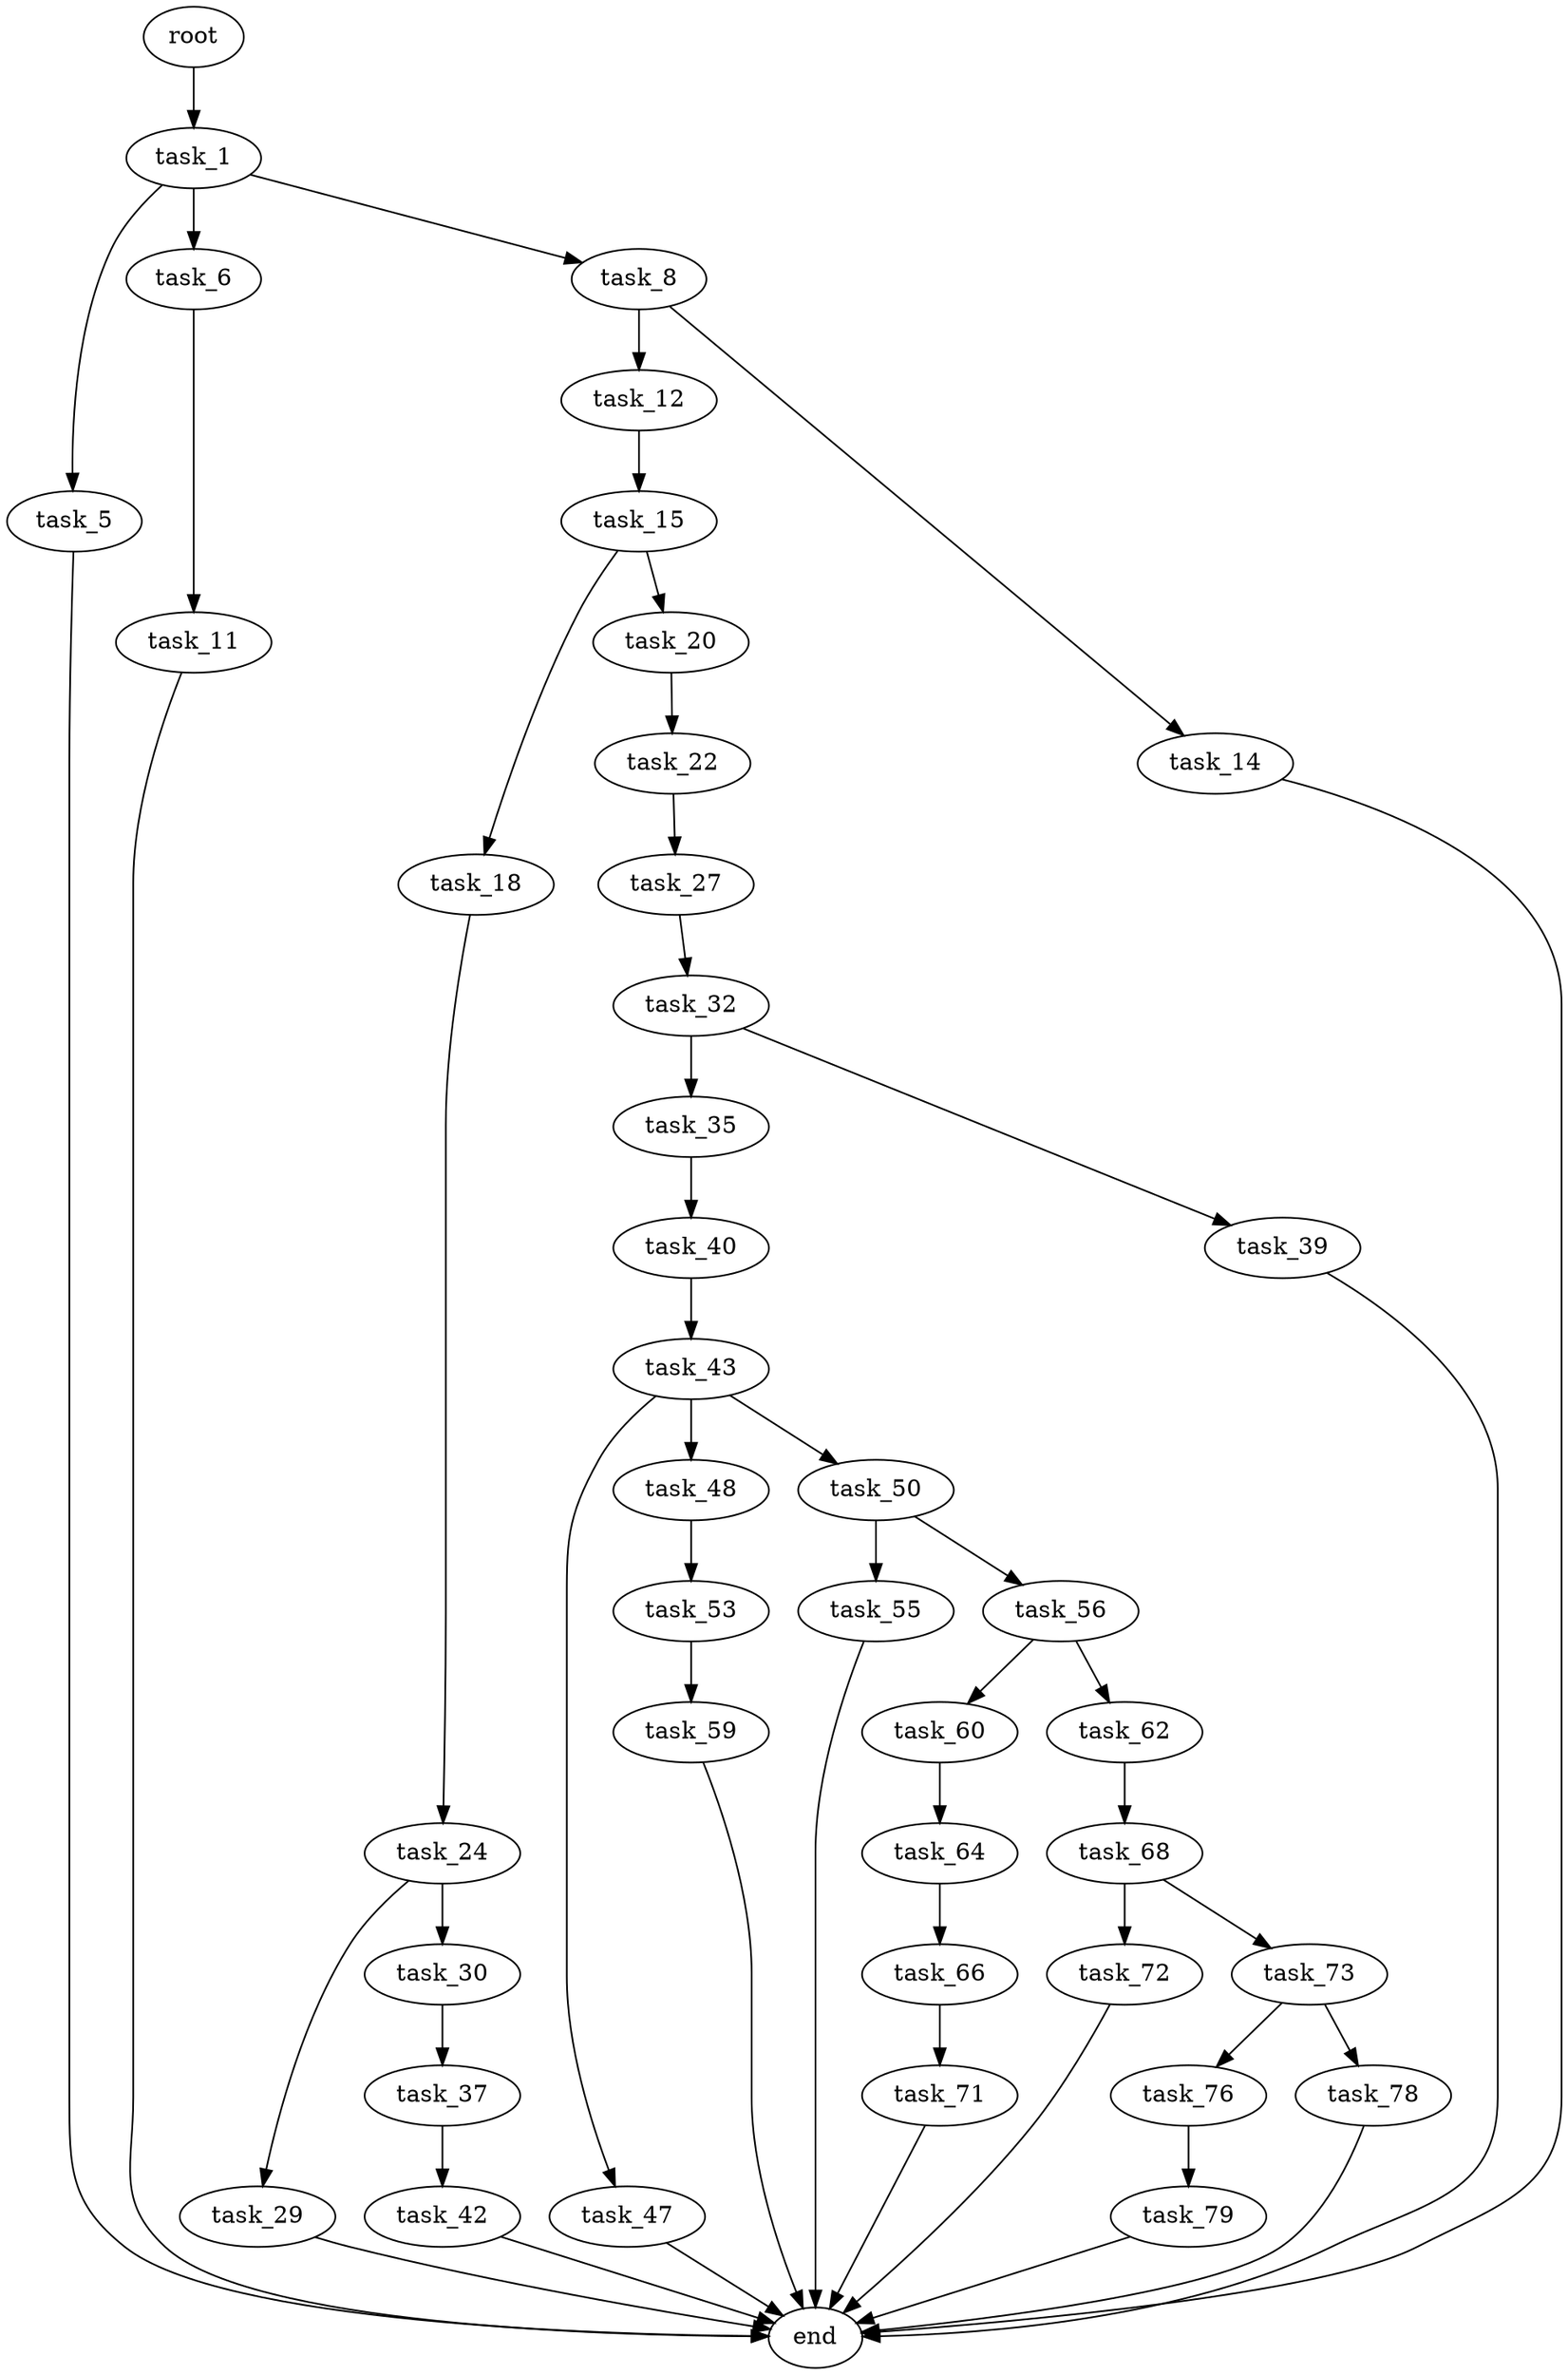 digraph G {
  root [size="0.000000"];
  task_1 [size="39281525484.000000"];
  task_5 [size="603420797962.000000"];
  task_6 [size="782757789696.000000"];
  task_8 [size="19489443927.000000"];
  task_11 [size="231928233984.000000"];
  task_12 [size="1915897677.000000"];
  task_14 [size="185022131833.000000"];
  task_15 [size="231928233984.000000"];
  task_18 [size="1463904682.000000"];
  task_20 [size="231928233984.000000"];
  task_22 [size="41265367909.000000"];
  task_24 [size="1073741824000.000000"];
  task_27 [size="129759411141.000000"];
  task_29 [size="214359170551.000000"];
  task_30 [size="2201234788.000000"];
  task_32 [size="28991029248.000000"];
  task_35 [size="549755813888.000000"];
  task_37 [size="84284312158.000000"];
  task_39 [size="11775513346.000000"];
  task_40 [size="1073741824000.000000"];
  task_42 [size="1097678806.000000"];
  task_43 [size="14586484947.000000"];
  task_47 [size="353023702806.000000"];
  task_48 [size="7161997474.000000"];
  task_50 [size="8278258315.000000"];
  task_53 [size="151463270565.000000"];
  task_55 [size="274870707973.000000"];
  task_56 [size="59909008362.000000"];
  task_59 [size="107015627142.000000"];
  task_60 [size="10472630714.000000"];
  task_62 [size="13631583431.000000"];
  task_64 [size="473677455622.000000"];
  task_66 [size="1611069651.000000"];
  task_68 [size="1073741824000.000000"];
  task_71 [size="22378253535.000000"];
  task_72 [size="8589934592.000000"];
  task_73 [size="134217728000.000000"];
  task_76 [size="134217728000.000000"];
  task_78 [size="549755813888.000000"];
  task_79 [size="28991029248.000000"];
  end [size="0.000000"];

  root -> task_1 [size="1.000000"];
  task_1 -> task_5 [size="33554432.000000"];
  task_1 -> task_6 [size="33554432.000000"];
  task_1 -> task_8 [size="33554432.000000"];
  task_5 -> end [size="1.000000"];
  task_6 -> task_11 [size="679477248.000000"];
  task_8 -> task_12 [size="33554432.000000"];
  task_8 -> task_14 [size="33554432.000000"];
  task_11 -> end [size="1.000000"];
  task_12 -> task_15 [size="134217728.000000"];
  task_14 -> end [size="1.000000"];
  task_15 -> task_18 [size="301989888.000000"];
  task_15 -> task_20 [size="301989888.000000"];
  task_18 -> task_24 [size="33554432.000000"];
  task_20 -> task_22 [size="301989888.000000"];
  task_22 -> task_27 [size="838860800.000000"];
  task_24 -> task_29 [size="838860800.000000"];
  task_24 -> task_30 [size="838860800.000000"];
  task_27 -> task_32 [size="134217728.000000"];
  task_29 -> end [size="1.000000"];
  task_30 -> task_37 [size="75497472.000000"];
  task_32 -> task_35 [size="75497472.000000"];
  task_32 -> task_39 [size="75497472.000000"];
  task_35 -> task_40 [size="536870912.000000"];
  task_37 -> task_42 [size="209715200.000000"];
  task_39 -> end [size="1.000000"];
  task_40 -> task_43 [size="838860800.000000"];
  task_42 -> end [size="1.000000"];
  task_43 -> task_47 [size="301989888.000000"];
  task_43 -> task_48 [size="301989888.000000"];
  task_43 -> task_50 [size="301989888.000000"];
  task_47 -> end [size="1.000000"];
  task_48 -> task_53 [size="301989888.000000"];
  task_50 -> task_55 [size="209715200.000000"];
  task_50 -> task_56 [size="209715200.000000"];
  task_53 -> task_59 [size="209715200.000000"];
  task_55 -> end [size="1.000000"];
  task_56 -> task_60 [size="75497472.000000"];
  task_56 -> task_62 [size="75497472.000000"];
  task_59 -> end [size="1.000000"];
  task_60 -> task_64 [size="209715200.000000"];
  task_62 -> task_68 [size="411041792.000000"];
  task_64 -> task_66 [size="536870912.000000"];
  task_66 -> task_71 [size="75497472.000000"];
  task_68 -> task_72 [size="838860800.000000"];
  task_68 -> task_73 [size="838860800.000000"];
  task_71 -> end [size="1.000000"];
  task_72 -> end [size="1.000000"];
  task_73 -> task_76 [size="209715200.000000"];
  task_73 -> task_78 [size="209715200.000000"];
  task_76 -> task_79 [size="209715200.000000"];
  task_78 -> end [size="1.000000"];
  task_79 -> end [size="1.000000"];
}

